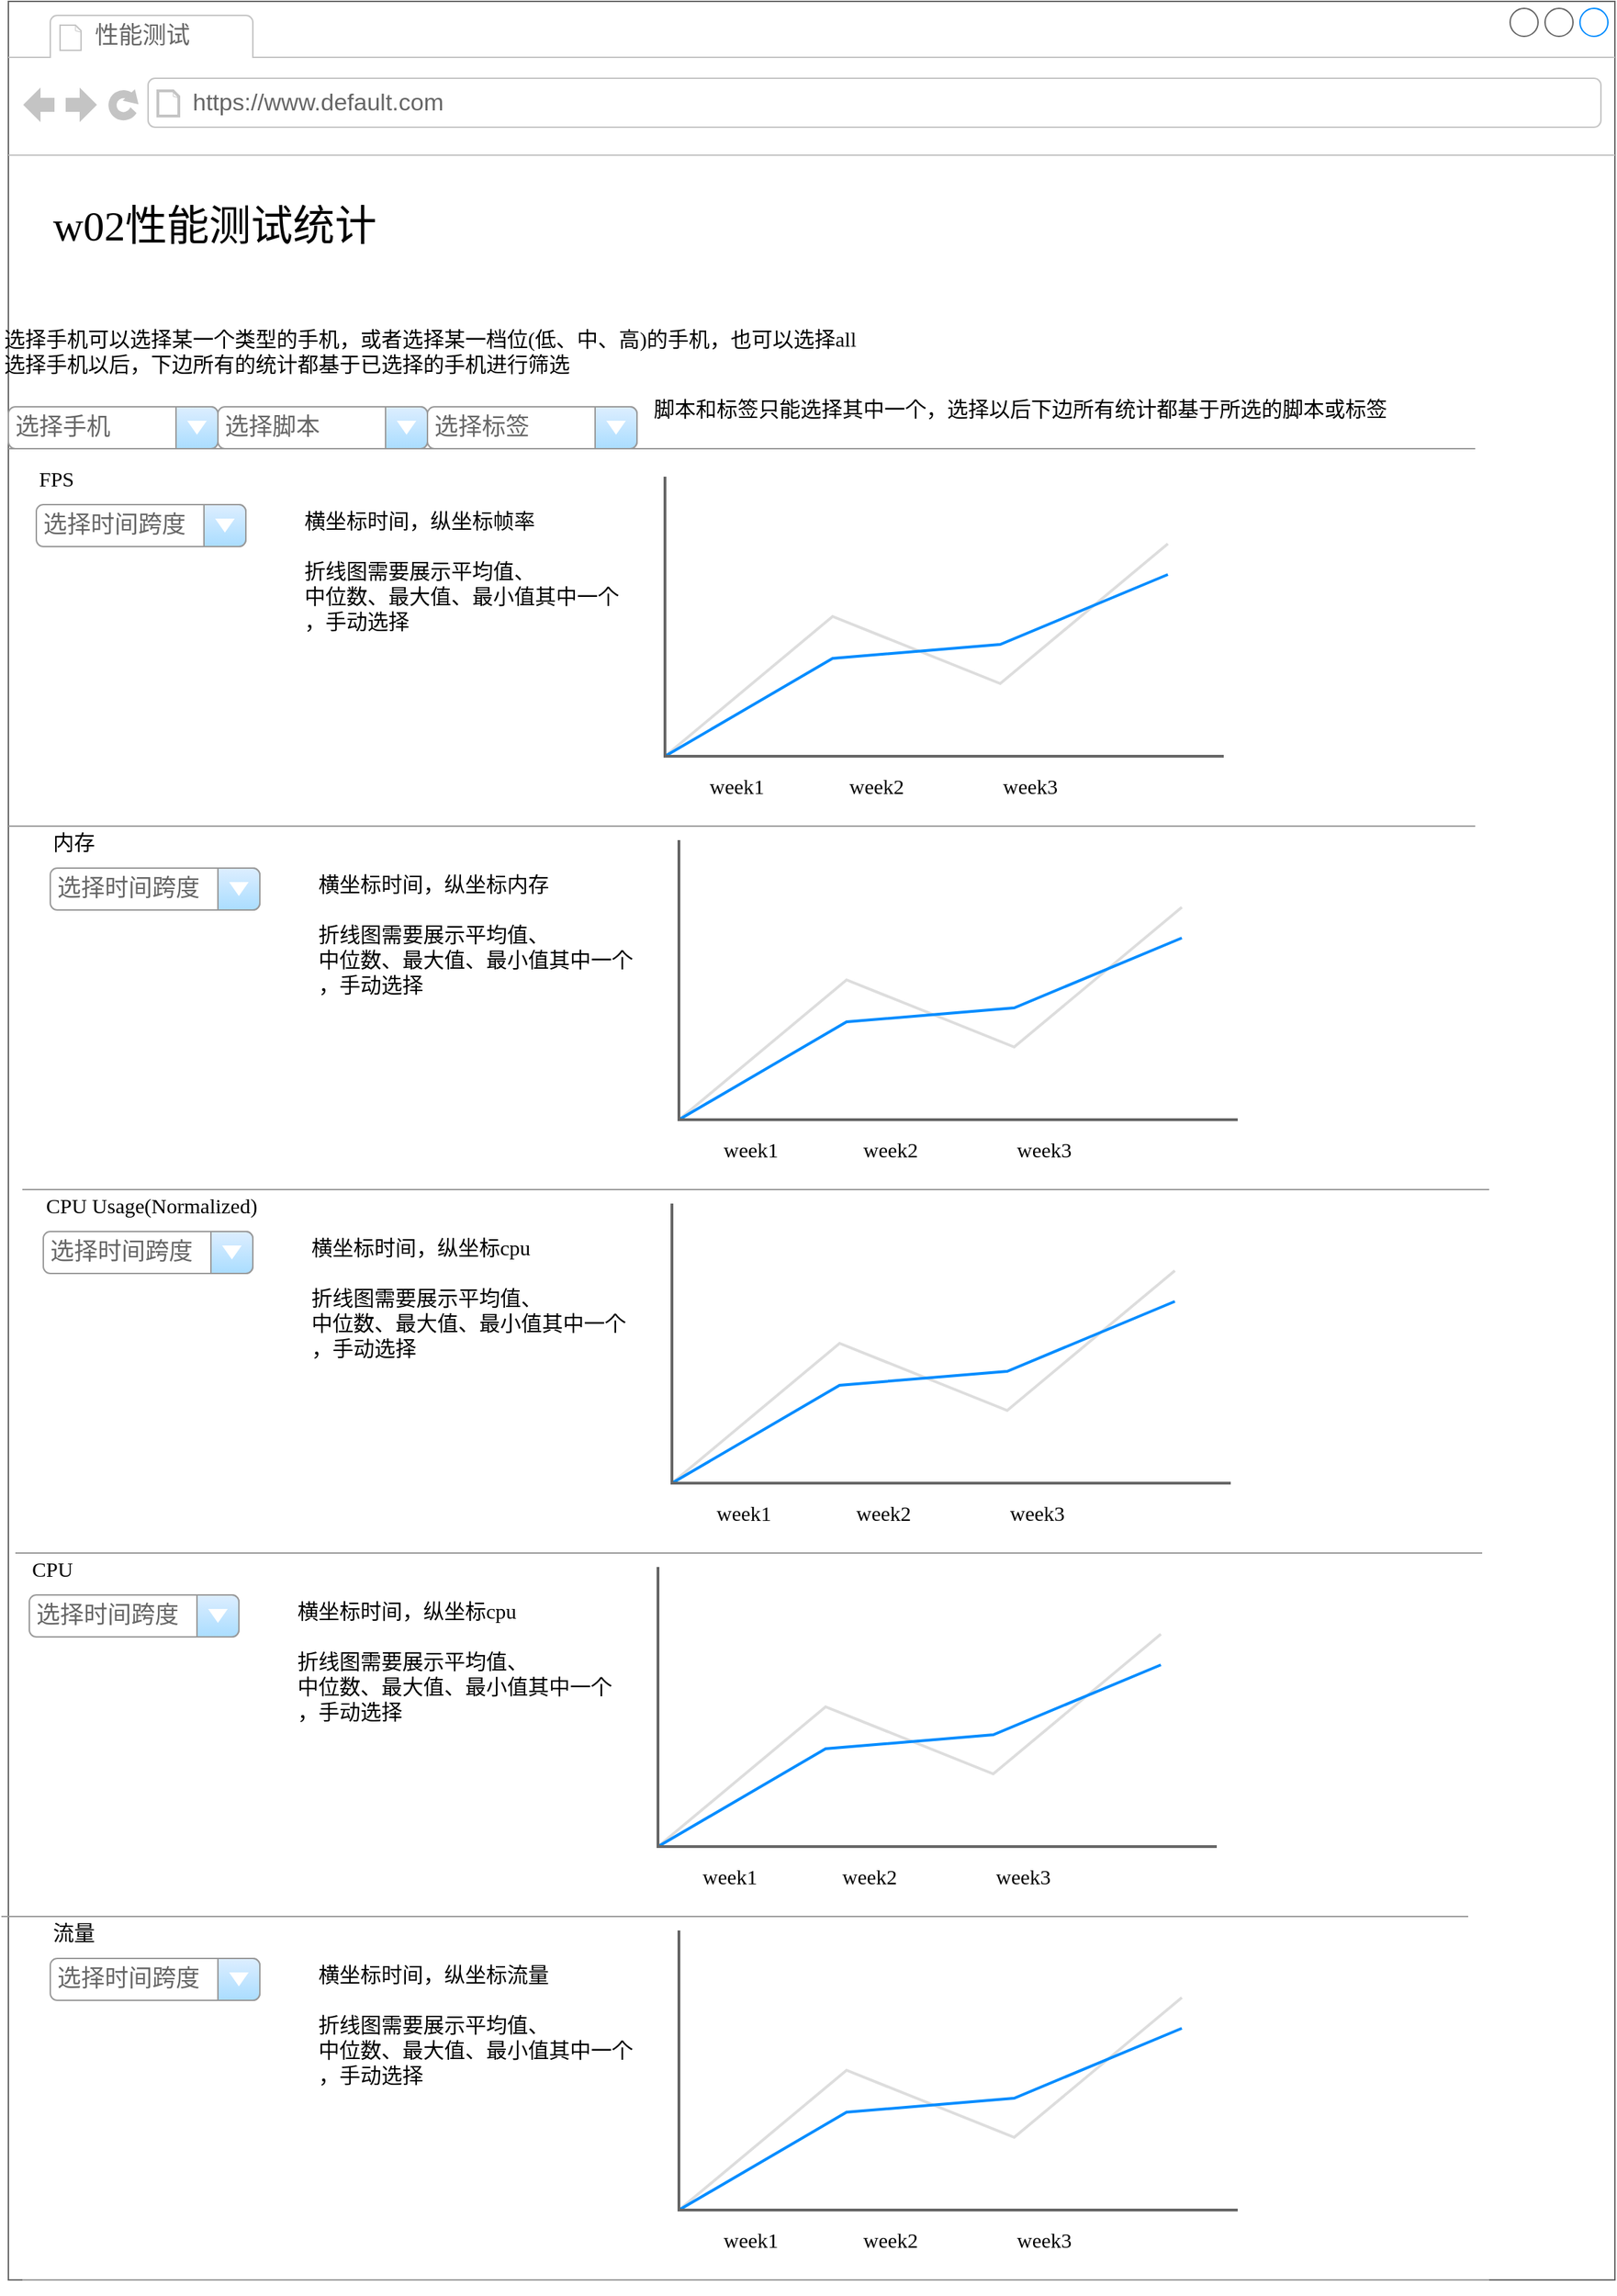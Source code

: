 <mxfile version="15.7.2" type="github">
  <diagram name="Page-1" id="2cc2dc42-3aac-f2a9-1cec-7a8b7cbee084">
    <mxGraphModel dx="2062" dy="1098" grid="1" gridSize="10" guides="1" tooltips="1" connect="1" arrows="1" fold="1" page="1" pageScale="1" pageWidth="1100" pageHeight="850" background="none" math="0" shadow="0">
      <root>
        <mxCell id="0" />
        <mxCell id="1" parent="0" />
        <mxCell id="SbFwo_EoLKmtSrP9Hcc2-1" value="" style="strokeWidth=1;shadow=0;dashed=0;align=center;html=1;shape=mxgraph.mockup.containers.browserWindow;rSize=0;strokeColor=#666666;mainText=,;recursiveResize=0;rounded=0;labelBackgroundColor=none;fontFamily=Verdana;fontSize=12" parent="1" vertex="1">
          <mxGeometry x="30" y="20" width="1150" height="1630" as="geometry" />
        </mxCell>
        <mxCell id="SbFwo_EoLKmtSrP9Hcc2-2" value="性能测试" style="strokeWidth=1;shadow=0;dashed=0;align=center;html=1;shape=mxgraph.mockup.containers.anchor;fontSize=17;fontColor=#666666;align=left;" parent="SbFwo_EoLKmtSrP9Hcc2-1" vertex="1">
          <mxGeometry x="60" y="12" width="110" height="26" as="geometry" />
        </mxCell>
        <mxCell id="SbFwo_EoLKmtSrP9Hcc2-3" value="https://www.default.com" style="strokeWidth=1;shadow=0;dashed=0;align=center;html=1;shape=mxgraph.mockup.containers.anchor;rSize=0;fontSize=17;fontColor=#666666;align=left;" parent="SbFwo_EoLKmtSrP9Hcc2-1" vertex="1">
          <mxGeometry x="130" y="60" width="250" height="26" as="geometry" />
        </mxCell>
        <mxCell id="SbFwo_EoLKmtSrP9Hcc2-4" value="w02性能测试统计" style="text;html=1;points=[];align=left;verticalAlign=top;spacingTop=-4;fontSize=30;fontFamily=Verdana" parent="SbFwo_EoLKmtSrP9Hcc2-1" vertex="1">
          <mxGeometry x="30" y="140" width="340" height="50" as="geometry" />
        </mxCell>
        <mxCell id="SbFwo_EoLKmtSrP9Hcc2-5" value="" style="verticalLabelPosition=bottom;shadow=0;dashed=0;align=center;html=1;verticalAlign=top;strokeWidth=1;shape=mxgraph.mockup.markup.line;strokeColor=#999999;rounded=0;labelBackgroundColor=none;fillColor=#ffffff;fontFamily=Verdana;fontSize=12;fontColor=#000000;" parent="SbFwo_EoLKmtSrP9Hcc2-1" vertex="1">
          <mxGeometry y="310" width="1050" height="20" as="geometry" />
        </mxCell>
        <mxCell id="SbFwo_EoLKmtSrP9Hcc2-6" value="FPS" style="text;html=1;points=[];align=left;verticalAlign=top;spacingTop=-4;fontSize=15;fontFamily=Verdana" parent="SbFwo_EoLKmtSrP9Hcc2-1" vertex="1">
          <mxGeometry x="20" y="330" width="250" height="50" as="geometry" />
        </mxCell>
        <mxCell id="SbFwo_EoLKmtSrP9Hcc2-8" value="" style="verticalLabelPosition=bottom;shadow=0;dashed=0;align=center;html=1;verticalAlign=top;strokeWidth=1;shape=mxgraph.mockup.markup.line;strokeColor=#999999;rounded=0;labelBackgroundColor=none;fillColor=#ffffff;fontFamily=Verdana;fontSize=12;fontColor=#000000;" parent="SbFwo_EoLKmtSrP9Hcc2-1" vertex="1">
          <mxGeometry y="580" width="1050" height="20" as="geometry" />
        </mxCell>
        <mxCell id="SbFwo_EoLKmtSrP9Hcc2-14" value="选择时间跨度" style="strokeWidth=1;shadow=0;dashed=0;align=center;html=1;shape=mxgraph.mockup.forms.comboBox;strokeColor=#999999;fillColor=#ddeeff;align=left;fillColor2=#aaddff;mainText=;fontColor=#666666;fontSize=17;spacingLeft=3;" parent="SbFwo_EoLKmtSrP9Hcc2-1" vertex="1">
          <mxGeometry x="20" y="360" width="150" height="30" as="geometry" />
        </mxCell>
        <mxCell id="SbFwo_EoLKmtSrP9Hcc2-23" value="week1" style="text;html=1;points=[];align=left;verticalAlign=top;spacingTop=-4;fontSize=15;fontFamily=Verdana" parent="SbFwo_EoLKmtSrP9Hcc2-1" vertex="1">
          <mxGeometry x="500" y="550" width="60" height="30" as="geometry" />
        </mxCell>
        <mxCell id="SbFwo_EoLKmtSrP9Hcc2-24" value="week2" style="text;html=1;points=[];align=left;verticalAlign=top;spacingTop=-4;fontSize=15;fontFamily=Verdana" parent="SbFwo_EoLKmtSrP9Hcc2-1" vertex="1">
          <mxGeometry x="600" y="550" width="60" height="30" as="geometry" />
        </mxCell>
        <mxCell id="SbFwo_EoLKmtSrP9Hcc2-25" value="week3" style="text;html=1;points=[];align=left;verticalAlign=top;spacingTop=-4;fontSize=15;fontFamily=Verdana" parent="SbFwo_EoLKmtSrP9Hcc2-1" vertex="1">
          <mxGeometry x="710" y="550" width="60" height="30" as="geometry" />
        </mxCell>
        <mxCell id="SbFwo_EoLKmtSrP9Hcc2-26" value="横坐标时间，纵坐标帧率&lt;br&gt;&lt;br&gt;折线图需要展示平均值、&lt;br&gt;中位数、最大值、最小值其中一个&lt;br&gt;，手动选择" style="text;html=1;points=[];align=left;verticalAlign=top;spacingTop=-4;fontSize=15;fontFamily=Verdana" parent="SbFwo_EoLKmtSrP9Hcc2-1" vertex="1">
          <mxGeometry x="210" y="360" width="240" height="180" as="geometry" />
        </mxCell>
        <mxCell id="SbFwo_EoLKmtSrP9Hcc2-63" value="选择手机" style="strokeWidth=1;shadow=0;dashed=0;align=center;html=1;shape=mxgraph.mockup.forms.comboBox;strokeColor=#999999;fillColor=#ddeeff;align=left;fillColor2=#aaddff;mainText=;fontColor=#666666;fontSize=17;spacingLeft=3;" parent="SbFwo_EoLKmtSrP9Hcc2-1" vertex="1">
          <mxGeometry y="290" width="150" height="30" as="geometry" />
        </mxCell>
        <mxCell id="SbFwo_EoLKmtSrP9Hcc2-64" value="选择手机可以选择某一个类型的手机，或者选择某一档位(低、中、高)的手机，也可以选择all&lt;br&gt;选择手机以后，下边所有的统计都基于已选择的手机进行筛选" style="text;html=1;points=[];align=left;verticalAlign=top;spacingTop=-4;fontSize=15;fontFamily=Verdana" parent="SbFwo_EoLKmtSrP9Hcc2-1" vertex="1">
          <mxGeometry x="-5" y="230" width="690" height="60" as="geometry" />
        </mxCell>
        <mxCell id="SbFwo_EoLKmtSrP9Hcc2-65" value="" style="verticalLabelPosition=bottom;shadow=0;dashed=0;align=center;html=1;verticalAlign=top;strokeWidth=1;shape=mxgraph.mockup.graphics.lineChart;strokeColor=none;strokeColor2=#666666;strokeColor3=#008cff;strokeColor4=#dddddd;" parent="SbFwo_EoLKmtSrP9Hcc2-1" vertex="1">
          <mxGeometry x="470" y="340" width="400" height="200" as="geometry" />
        </mxCell>
        <mxCell id="SbFwo_EoLKmtSrP9Hcc2-67" value="选择脚本" style="strokeWidth=1;shadow=0;dashed=0;align=center;html=1;shape=mxgraph.mockup.forms.comboBox;strokeColor=#999999;fillColor=#ddeeff;align=left;fillColor2=#aaddff;mainText=;fontColor=#666666;fontSize=17;spacingLeft=3;" parent="SbFwo_EoLKmtSrP9Hcc2-1" vertex="1">
          <mxGeometry x="150" y="290" width="150" height="30" as="geometry" />
        </mxCell>
        <mxCell id="SbFwo_EoLKmtSrP9Hcc2-68" value="选择标签" style="strokeWidth=1;shadow=0;dashed=0;align=center;html=1;shape=mxgraph.mockup.forms.comboBox;strokeColor=#999999;fillColor=#ddeeff;align=left;fillColor2=#aaddff;mainText=;fontColor=#666666;fontSize=17;spacingLeft=3;" parent="SbFwo_EoLKmtSrP9Hcc2-1" vertex="1">
          <mxGeometry x="300" y="290" width="150" height="30" as="geometry" />
        </mxCell>
        <mxCell id="SbFwo_EoLKmtSrP9Hcc2-69" value="脚本和标签只能选择其中一个，选择以后下边所有统计都基于所选的脚本或标签" style="text;html=1;points=[];align=left;verticalAlign=top;spacingTop=-4;fontSize=15;fontFamily=Verdana" parent="SbFwo_EoLKmtSrP9Hcc2-1" vertex="1">
          <mxGeometry x="460" y="280" width="690" height="60" as="geometry" />
        </mxCell>
        <mxCell id="SbFwo_EoLKmtSrP9Hcc2-71" value="内存" style="text;html=1;points=[];align=left;verticalAlign=top;spacingTop=-4;fontSize=15;fontFamily=Verdana" parent="SbFwo_EoLKmtSrP9Hcc2-1" vertex="1">
          <mxGeometry x="30" y="590" width="250" height="50" as="geometry" />
        </mxCell>
        <mxCell id="SbFwo_EoLKmtSrP9Hcc2-72" value="" style="verticalLabelPosition=bottom;shadow=0;dashed=0;align=center;html=1;verticalAlign=top;strokeWidth=1;shape=mxgraph.mockup.markup.line;strokeColor=#999999;rounded=0;labelBackgroundColor=none;fillColor=#ffffff;fontFamily=Verdana;fontSize=12;fontColor=#000000;" parent="SbFwo_EoLKmtSrP9Hcc2-1" vertex="1">
          <mxGeometry x="10" y="840" width="1050" height="20" as="geometry" />
        </mxCell>
        <mxCell id="SbFwo_EoLKmtSrP9Hcc2-73" value="选择时间跨度" style="strokeWidth=1;shadow=0;dashed=0;align=center;html=1;shape=mxgraph.mockup.forms.comboBox;strokeColor=#999999;fillColor=#ddeeff;align=left;fillColor2=#aaddff;mainText=;fontColor=#666666;fontSize=17;spacingLeft=3;" parent="SbFwo_EoLKmtSrP9Hcc2-1" vertex="1">
          <mxGeometry x="30" y="620" width="150" height="30" as="geometry" />
        </mxCell>
        <mxCell id="SbFwo_EoLKmtSrP9Hcc2-74" value="week1" style="text;html=1;points=[];align=left;verticalAlign=top;spacingTop=-4;fontSize=15;fontFamily=Verdana" parent="SbFwo_EoLKmtSrP9Hcc2-1" vertex="1">
          <mxGeometry x="510" y="810" width="60" height="30" as="geometry" />
        </mxCell>
        <mxCell id="SbFwo_EoLKmtSrP9Hcc2-75" value="week2" style="text;html=1;points=[];align=left;verticalAlign=top;spacingTop=-4;fontSize=15;fontFamily=Verdana" parent="SbFwo_EoLKmtSrP9Hcc2-1" vertex="1">
          <mxGeometry x="610" y="810" width="60" height="30" as="geometry" />
        </mxCell>
        <mxCell id="SbFwo_EoLKmtSrP9Hcc2-76" value="week3" style="text;html=1;points=[];align=left;verticalAlign=top;spacingTop=-4;fontSize=15;fontFamily=Verdana" parent="SbFwo_EoLKmtSrP9Hcc2-1" vertex="1">
          <mxGeometry x="720" y="810" width="60" height="30" as="geometry" />
        </mxCell>
        <mxCell id="SbFwo_EoLKmtSrP9Hcc2-77" value="横坐标时间，纵坐标内存&lt;br&gt;&lt;br&gt;折线图需要展示平均值、&lt;br&gt;中位数、最大值、最小值其中一个&lt;br&gt;，手动选择" style="text;html=1;points=[];align=left;verticalAlign=top;spacingTop=-4;fontSize=15;fontFamily=Verdana" parent="SbFwo_EoLKmtSrP9Hcc2-1" vertex="1">
          <mxGeometry x="220" y="620" width="240" height="180" as="geometry" />
        </mxCell>
        <mxCell id="SbFwo_EoLKmtSrP9Hcc2-78" value="" style="verticalLabelPosition=bottom;shadow=0;dashed=0;align=center;html=1;verticalAlign=top;strokeWidth=1;shape=mxgraph.mockup.graphics.lineChart;strokeColor=none;strokeColor2=#666666;strokeColor3=#008cff;strokeColor4=#dddddd;" parent="SbFwo_EoLKmtSrP9Hcc2-1" vertex="1">
          <mxGeometry x="480" y="600" width="400" height="200" as="geometry" />
        </mxCell>
        <mxCell id="SbFwo_EoLKmtSrP9Hcc2-79" value="&lt;div&gt;CPU Usage(Normalized)&lt;/div&gt;" style="text;html=1;points=[];align=left;verticalAlign=top;spacingTop=-4;fontSize=15;fontFamily=Verdana" parent="SbFwo_EoLKmtSrP9Hcc2-1" vertex="1">
          <mxGeometry x="25" y="850" width="250" height="50" as="geometry" />
        </mxCell>
        <mxCell id="SbFwo_EoLKmtSrP9Hcc2-80" value="" style="verticalLabelPosition=bottom;shadow=0;dashed=0;align=center;html=1;verticalAlign=top;strokeWidth=1;shape=mxgraph.mockup.markup.line;strokeColor=#999999;rounded=0;labelBackgroundColor=none;fillColor=#ffffff;fontFamily=Verdana;fontSize=12;fontColor=#000000;" parent="SbFwo_EoLKmtSrP9Hcc2-1" vertex="1">
          <mxGeometry x="5" y="1100" width="1050" height="20" as="geometry" />
        </mxCell>
        <mxCell id="SbFwo_EoLKmtSrP9Hcc2-81" value="选择时间跨度" style="strokeWidth=1;shadow=0;dashed=0;align=center;html=1;shape=mxgraph.mockup.forms.comboBox;strokeColor=#999999;fillColor=#ddeeff;align=left;fillColor2=#aaddff;mainText=;fontColor=#666666;fontSize=17;spacingLeft=3;" parent="SbFwo_EoLKmtSrP9Hcc2-1" vertex="1">
          <mxGeometry x="25" y="880" width="150" height="30" as="geometry" />
        </mxCell>
        <mxCell id="SbFwo_EoLKmtSrP9Hcc2-82" value="week1" style="text;html=1;points=[];align=left;verticalAlign=top;spacingTop=-4;fontSize=15;fontFamily=Verdana" parent="SbFwo_EoLKmtSrP9Hcc2-1" vertex="1">
          <mxGeometry x="505" y="1070" width="60" height="30" as="geometry" />
        </mxCell>
        <mxCell id="SbFwo_EoLKmtSrP9Hcc2-83" value="week2" style="text;html=1;points=[];align=left;verticalAlign=top;spacingTop=-4;fontSize=15;fontFamily=Verdana" parent="SbFwo_EoLKmtSrP9Hcc2-1" vertex="1">
          <mxGeometry x="605" y="1070" width="60" height="30" as="geometry" />
        </mxCell>
        <mxCell id="SbFwo_EoLKmtSrP9Hcc2-84" value="week3" style="text;html=1;points=[];align=left;verticalAlign=top;spacingTop=-4;fontSize=15;fontFamily=Verdana" parent="SbFwo_EoLKmtSrP9Hcc2-1" vertex="1">
          <mxGeometry x="715" y="1070" width="60" height="30" as="geometry" />
        </mxCell>
        <mxCell id="SbFwo_EoLKmtSrP9Hcc2-85" value="横坐标时间，纵坐标cpu&lt;br&gt;&lt;br&gt;折线图需要展示平均值、&lt;br&gt;中位数、最大值、最小值其中一个&lt;br&gt;，手动选择" style="text;html=1;points=[];align=left;verticalAlign=top;spacingTop=-4;fontSize=15;fontFamily=Verdana" parent="SbFwo_EoLKmtSrP9Hcc2-1" vertex="1">
          <mxGeometry x="215" y="880" width="240" height="180" as="geometry" />
        </mxCell>
        <mxCell id="SbFwo_EoLKmtSrP9Hcc2-86" value="" style="verticalLabelPosition=bottom;shadow=0;dashed=0;align=center;html=1;verticalAlign=top;strokeWidth=1;shape=mxgraph.mockup.graphics.lineChart;strokeColor=none;strokeColor2=#666666;strokeColor3=#008cff;strokeColor4=#dddddd;" parent="SbFwo_EoLKmtSrP9Hcc2-1" vertex="1">
          <mxGeometry x="475" y="860" width="400" height="200" as="geometry" />
        </mxCell>
        <mxCell id="SbFwo_EoLKmtSrP9Hcc2-95" value="CPU" style="text;html=1;points=[];align=left;verticalAlign=top;spacingTop=-4;fontSize=15;fontFamily=Verdana" parent="SbFwo_EoLKmtSrP9Hcc2-1" vertex="1">
          <mxGeometry x="15" y="1110" width="250" height="50" as="geometry" />
        </mxCell>
        <mxCell id="SbFwo_EoLKmtSrP9Hcc2-96" value="" style="verticalLabelPosition=bottom;shadow=0;dashed=0;align=center;html=1;verticalAlign=top;strokeWidth=1;shape=mxgraph.mockup.markup.line;strokeColor=#999999;rounded=0;labelBackgroundColor=none;fillColor=#ffffff;fontFamily=Verdana;fontSize=12;fontColor=#000000;" parent="SbFwo_EoLKmtSrP9Hcc2-1" vertex="1">
          <mxGeometry x="-5" y="1360" width="1050" height="20" as="geometry" />
        </mxCell>
        <mxCell id="SbFwo_EoLKmtSrP9Hcc2-97" value="选择时间跨度" style="strokeWidth=1;shadow=0;dashed=0;align=center;html=1;shape=mxgraph.mockup.forms.comboBox;strokeColor=#999999;fillColor=#ddeeff;align=left;fillColor2=#aaddff;mainText=;fontColor=#666666;fontSize=17;spacingLeft=3;" parent="SbFwo_EoLKmtSrP9Hcc2-1" vertex="1">
          <mxGeometry x="15" y="1140" width="150" height="30" as="geometry" />
        </mxCell>
        <mxCell id="SbFwo_EoLKmtSrP9Hcc2-98" value="week1" style="text;html=1;points=[];align=left;verticalAlign=top;spacingTop=-4;fontSize=15;fontFamily=Verdana" parent="SbFwo_EoLKmtSrP9Hcc2-1" vertex="1">
          <mxGeometry x="495" y="1330" width="60" height="30" as="geometry" />
        </mxCell>
        <mxCell id="SbFwo_EoLKmtSrP9Hcc2-99" value="week2" style="text;html=1;points=[];align=left;verticalAlign=top;spacingTop=-4;fontSize=15;fontFamily=Verdana" parent="SbFwo_EoLKmtSrP9Hcc2-1" vertex="1">
          <mxGeometry x="595" y="1330" width="60" height="30" as="geometry" />
        </mxCell>
        <mxCell id="SbFwo_EoLKmtSrP9Hcc2-100" value="week3" style="text;html=1;points=[];align=left;verticalAlign=top;spacingTop=-4;fontSize=15;fontFamily=Verdana" parent="SbFwo_EoLKmtSrP9Hcc2-1" vertex="1">
          <mxGeometry x="705" y="1330" width="60" height="30" as="geometry" />
        </mxCell>
        <mxCell id="SbFwo_EoLKmtSrP9Hcc2-101" value="横坐标时间，纵坐标cpu&lt;br&gt;&lt;br&gt;折线图需要展示平均值、&lt;br&gt;中位数、最大值、最小值其中一个&lt;br&gt;，手动选择" style="text;html=1;points=[];align=left;verticalAlign=top;spacingTop=-4;fontSize=15;fontFamily=Verdana" parent="SbFwo_EoLKmtSrP9Hcc2-1" vertex="1">
          <mxGeometry x="205" y="1140" width="240" height="180" as="geometry" />
        </mxCell>
        <mxCell id="SbFwo_EoLKmtSrP9Hcc2-102" value="" style="verticalLabelPosition=bottom;shadow=0;dashed=0;align=center;html=1;verticalAlign=top;strokeWidth=1;shape=mxgraph.mockup.graphics.lineChart;strokeColor=none;strokeColor2=#666666;strokeColor3=#008cff;strokeColor4=#dddddd;" parent="SbFwo_EoLKmtSrP9Hcc2-1" vertex="1">
          <mxGeometry x="465" y="1120" width="400" height="200" as="geometry" />
        </mxCell>
        <mxCell id="SbFwo_EoLKmtSrP9Hcc2-103" value="流量" style="text;html=1;points=[];align=left;verticalAlign=top;spacingTop=-4;fontSize=15;fontFamily=Verdana" parent="SbFwo_EoLKmtSrP9Hcc2-1" vertex="1">
          <mxGeometry x="30" y="1370" width="250" height="50" as="geometry" />
        </mxCell>
        <mxCell id="SbFwo_EoLKmtSrP9Hcc2-104" value="" style="verticalLabelPosition=bottom;shadow=0;dashed=0;align=center;html=1;verticalAlign=top;strokeWidth=1;shape=mxgraph.mockup.markup.line;strokeColor=#999999;rounded=0;labelBackgroundColor=none;fillColor=#ffffff;fontFamily=Verdana;fontSize=12;fontColor=#000000;" parent="SbFwo_EoLKmtSrP9Hcc2-1" vertex="1">
          <mxGeometry x="10" y="1620" width="1050" height="20" as="geometry" />
        </mxCell>
        <mxCell id="SbFwo_EoLKmtSrP9Hcc2-105" value="选择时间跨度" style="strokeWidth=1;shadow=0;dashed=0;align=center;html=1;shape=mxgraph.mockup.forms.comboBox;strokeColor=#999999;fillColor=#ddeeff;align=left;fillColor2=#aaddff;mainText=;fontColor=#666666;fontSize=17;spacingLeft=3;" parent="SbFwo_EoLKmtSrP9Hcc2-1" vertex="1">
          <mxGeometry x="30" y="1400" width="150" height="30" as="geometry" />
        </mxCell>
        <mxCell id="SbFwo_EoLKmtSrP9Hcc2-106" value="week1" style="text;html=1;points=[];align=left;verticalAlign=top;spacingTop=-4;fontSize=15;fontFamily=Verdana" parent="SbFwo_EoLKmtSrP9Hcc2-1" vertex="1">
          <mxGeometry x="510" y="1590" width="60" height="30" as="geometry" />
        </mxCell>
        <mxCell id="SbFwo_EoLKmtSrP9Hcc2-107" value="week2" style="text;html=1;points=[];align=left;verticalAlign=top;spacingTop=-4;fontSize=15;fontFamily=Verdana" parent="SbFwo_EoLKmtSrP9Hcc2-1" vertex="1">
          <mxGeometry x="610" y="1590" width="60" height="30" as="geometry" />
        </mxCell>
        <mxCell id="SbFwo_EoLKmtSrP9Hcc2-108" value="week3" style="text;html=1;points=[];align=left;verticalAlign=top;spacingTop=-4;fontSize=15;fontFamily=Verdana" parent="SbFwo_EoLKmtSrP9Hcc2-1" vertex="1">
          <mxGeometry x="720" y="1590" width="60" height="30" as="geometry" />
        </mxCell>
        <mxCell id="SbFwo_EoLKmtSrP9Hcc2-109" value="横坐标时间，纵坐标流量&lt;br&gt;&lt;br&gt;折线图需要展示平均值、&lt;br&gt;中位数、最大值、最小值其中一个&lt;br&gt;，手动选择" style="text;html=1;points=[];align=left;verticalAlign=top;spacingTop=-4;fontSize=15;fontFamily=Verdana" parent="SbFwo_EoLKmtSrP9Hcc2-1" vertex="1">
          <mxGeometry x="220" y="1400" width="240" height="180" as="geometry" />
        </mxCell>
        <mxCell id="SbFwo_EoLKmtSrP9Hcc2-110" value="" style="verticalLabelPosition=bottom;shadow=0;dashed=0;align=center;html=1;verticalAlign=top;strokeWidth=1;shape=mxgraph.mockup.graphics.lineChart;strokeColor=none;strokeColor2=#666666;strokeColor3=#008cff;strokeColor4=#dddddd;" parent="SbFwo_EoLKmtSrP9Hcc2-1" vertex="1">
          <mxGeometry x="480" y="1380" width="400" height="200" as="geometry" />
        </mxCell>
      </root>
    </mxGraphModel>
  </diagram>
</mxfile>
